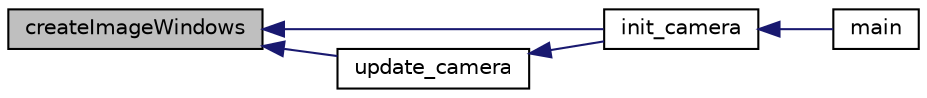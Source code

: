 digraph "createImageWindows"
{
  edge [fontname="Helvetica",fontsize="10",labelfontname="Helvetica",labelfontsize="10"];
  node [fontname="Helvetica",fontsize="10",shape=record];
  rankdir="LR";
  Node11 [label="createImageWindows",height=0.2,width=0.4,color="black", fillcolor="grey75", style="filled", fontcolor="black"];
  Node11 -> Node12 [dir="back",color="midnightblue",fontsize="10",style="solid",fontname="Helvetica"];
  Node12 [label="init_camera",height=0.2,width=0.4,color="black", fillcolor="white", style="filled",URL="$_camera_8hpp.html#a0a1f7ec3c64eb8634f2f2a80e46405ee"];
  Node12 -> Node13 [dir="back",color="midnightblue",fontsize="10",style="solid",fontname="Helvetica"];
  Node13 [label="main",height=0.2,width=0.4,color="black", fillcolor="white", style="filled",URL="$main_8cpp.html#a0ddf1224851353fc92bfbff6f499fa97"];
  Node11 -> Node14 [dir="back",color="midnightblue",fontsize="10",style="solid",fontname="Helvetica"];
  Node14 [label="update_camera",height=0.2,width=0.4,color="black", fillcolor="white", style="filled",URL="$_camera_8hpp.html#a2f916abf2339aab7843a1bee720ddb1d"];
  Node14 -> Node12 [dir="back",color="midnightblue",fontsize="10",style="solid",fontname="Helvetica"];
}
